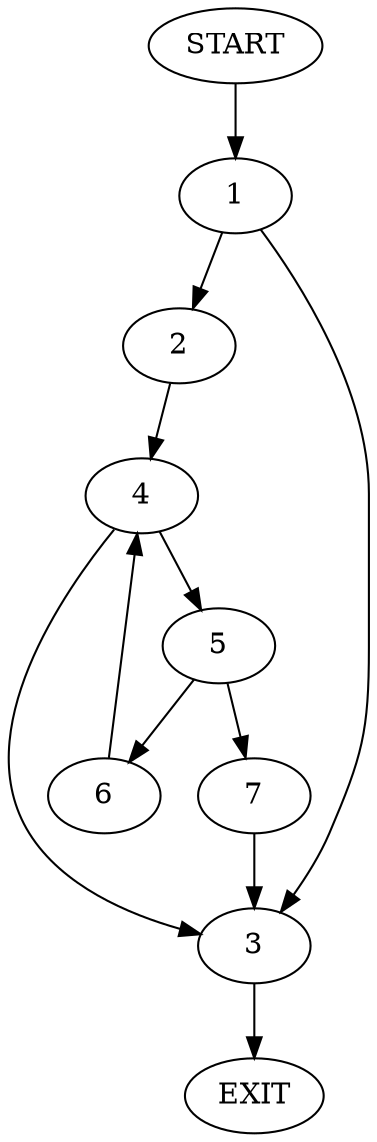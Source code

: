 digraph {
0 [label="START"]
8 [label="EXIT"]
0 -> 1
1 -> 2
1 -> 3
2 -> 4
3 -> 8
4 -> 5
4 -> 3
5 -> 6
5 -> 7
6 -> 4
7 -> 3
}
